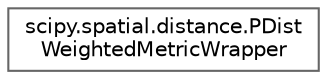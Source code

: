 digraph "Graphical Class Hierarchy"
{
 // LATEX_PDF_SIZE
  bgcolor="transparent";
  edge [fontname=Helvetica,fontsize=10,labelfontname=Helvetica,labelfontsize=10];
  node [fontname=Helvetica,fontsize=10,shape=box,height=0.2,width=0.4];
  rankdir="LR";
  Node0 [id="Node000000",label="scipy.spatial.distance.PDist\lWeightedMetricWrapper",height=0.2,width=0.4,color="grey40", fillcolor="white", style="filled",URL="$d7/d77/classscipy_1_1spatial_1_1distance_1_1PDistWeightedMetricWrapper.html",tooltip=" "];
}
